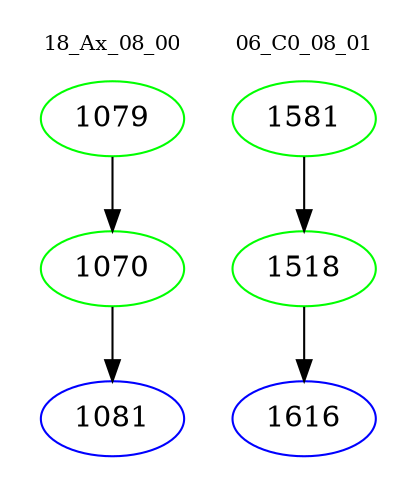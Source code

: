 digraph{
subgraph cluster_0 {
color = white
label = "18_Ax_08_00";
fontsize=10;
T0_1079 [label="1079", color="green"]
T0_1079 -> T0_1070 [color="black"]
T0_1070 [label="1070", color="green"]
T0_1070 -> T0_1081 [color="black"]
T0_1081 [label="1081", color="blue"]
}
subgraph cluster_1 {
color = white
label = "06_C0_08_01";
fontsize=10;
T1_1581 [label="1581", color="green"]
T1_1581 -> T1_1518 [color="black"]
T1_1518 [label="1518", color="green"]
T1_1518 -> T1_1616 [color="black"]
T1_1616 [label="1616", color="blue"]
}
}
